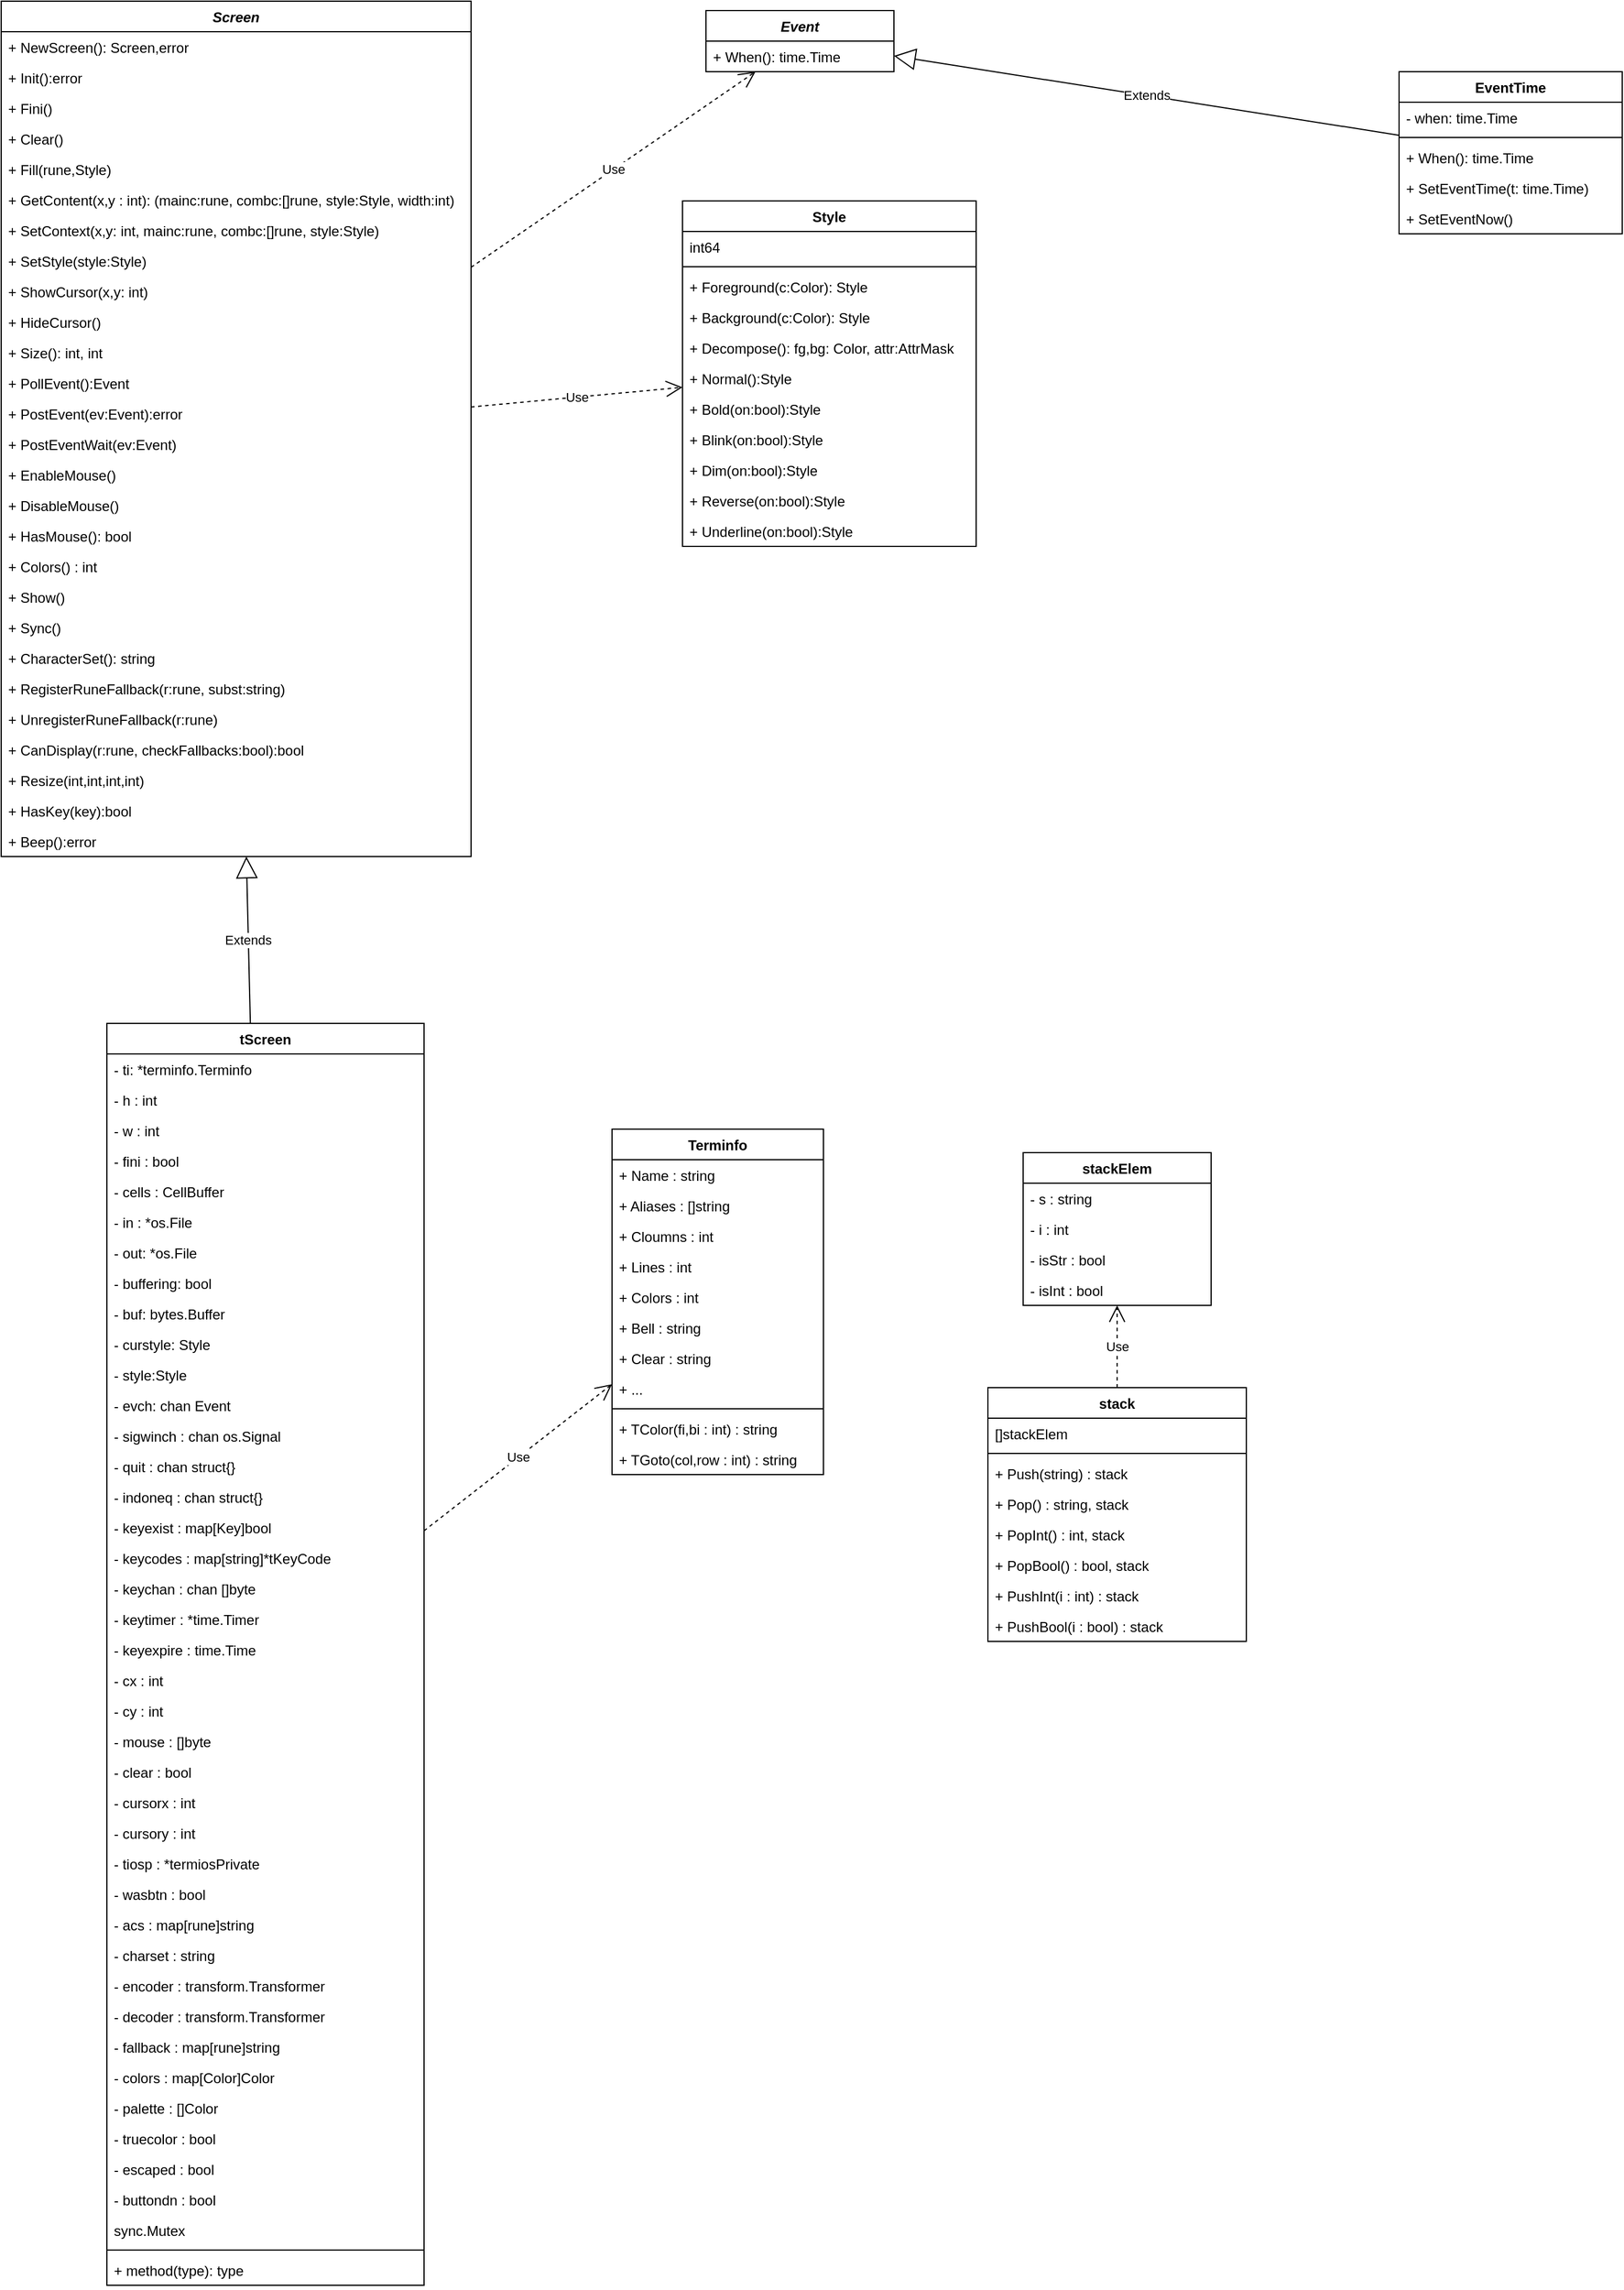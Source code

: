 <mxfile version="12.6.5" type="device"><diagram id="C5RBs43oDa-KdzZeNtuy" name="class"><mxGraphModel dx="522" dy="493" grid="1" gridSize="10" guides="1" tooltips="1" connect="1" arrows="1" fold="1" page="1" pageScale="1" pageWidth="827" pageHeight="1169" math="0" shadow="0"><root><mxCell id="WIyWlLk6GJQsqaUBKTNV-0"/><mxCell id="WIyWlLk6GJQsqaUBKTNV-1" parent="WIyWlLk6GJQsqaUBKTNV-0"/><mxCell id="Vh5zYeEqqJdyDtX7NODj-0" value="Screen" style="swimlane;fontStyle=3;align=center;verticalAlign=top;childLayout=stackLayout;horizontal=1;startSize=26;horizontalStack=0;resizeParent=1;resizeParentMax=0;resizeLast=0;collapsible=1;marginBottom=0;" parent="WIyWlLk6GJQsqaUBKTNV-1" vertex="1"><mxGeometry x="70" y="70" width="400" height="728" as="geometry"/></mxCell><mxCell id="Vh5zYeEqqJdyDtX7NODj-1" value="+ NewScreen(): Screen,error" style="text;strokeColor=none;fillColor=none;align=left;verticalAlign=top;spacingLeft=4;spacingRight=4;overflow=hidden;rotatable=0;points=[[0,0.5],[1,0.5]];portConstraint=eastwest;" parent="Vh5zYeEqqJdyDtX7NODj-0" vertex="1"><mxGeometry y="26" width="400" height="26" as="geometry"/></mxCell><mxCell id="Vh5zYeEqqJdyDtX7NODj-3" value="+ Init():error" style="text;strokeColor=none;fillColor=none;align=left;verticalAlign=top;spacingLeft=4;spacingRight=4;overflow=hidden;rotatable=0;points=[[0,0.5],[1,0.5]];portConstraint=eastwest;" parent="Vh5zYeEqqJdyDtX7NODj-0" vertex="1"><mxGeometry y="52" width="400" height="26" as="geometry"/></mxCell><mxCell id="Vh5zYeEqqJdyDtX7NODj-6" value="+ Fini()" style="text;strokeColor=none;fillColor=none;align=left;verticalAlign=top;spacingLeft=4;spacingRight=4;overflow=hidden;rotatable=0;points=[[0,0.5],[1,0.5]];portConstraint=eastwest;" parent="Vh5zYeEqqJdyDtX7NODj-0" vertex="1"><mxGeometry y="78" width="400" height="26" as="geometry"/></mxCell><mxCell id="Vh5zYeEqqJdyDtX7NODj-7" value="+ Clear()" style="text;strokeColor=none;fillColor=none;align=left;verticalAlign=top;spacingLeft=4;spacingRight=4;overflow=hidden;rotatable=0;points=[[0,0.5],[1,0.5]];portConstraint=eastwest;" parent="Vh5zYeEqqJdyDtX7NODj-0" vertex="1"><mxGeometry y="104" width="400" height="26" as="geometry"/></mxCell><mxCell id="Vh5zYeEqqJdyDtX7NODj-8" value="+ Fill(rune,Style)" style="text;strokeColor=none;fillColor=none;align=left;verticalAlign=top;spacingLeft=4;spacingRight=4;overflow=hidden;rotatable=0;points=[[0,0.5],[1,0.5]];portConstraint=eastwest;" parent="Vh5zYeEqqJdyDtX7NODj-0" vertex="1"><mxGeometry y="130" width="400" height="26" as="geometry"/></mxCell><mxCell id="Vh5zYeEqqJdyDtX7NODj-9" value="+ GetContent(x,y : int): (mainc:rune, combc:[]rune, style:Style, width:int)" style="text;strokeColor=none;fillColor=none;align=left;verticalAlign=top;spacingLeft=4;spacingRight=4;overflow=hidden;rotatable=0;points=[[0,0.5],[1,0.5]];portConstraint=eastwest;" parent="Vh5zYeEqqJdyDtX7NODj-0" vertex="1"><mxGeometry y="156" width="400" height="26" as="geometry"/></mxCell><mxCell id="Vh5zYeEqqJdyDtX7NODj-10" value="+ SetContext(x,y: int, mainc:rune, combc:[]rune, style:Style)" style="text;strokeColor=none;fillColor=none;align=left;verticalAlign=top;spacingLeft=4;spacingRight=4;overflow=hidden;rotatable=0;points=[[0,0.5],[1,0.5]];portConstraint=eastwest;" parent="Vh5zYeEqqJdyDtX7NODj-0" vertex="1"><mxGeometry y="182" width="400" height="26" as="geometry"/></mxCell><mxCell id="Vh5zYeEqqJdyDtX7NODj-19" value="+ SetStyle(style:Style)" style="text;strokeColor=none;fillColor=none;align=left;verticalAlign=top;spacingLeft=4;spacingRight=4;overflow=hidden;rotatable=0;points=[[0,0.5],[1,0.5]];portConstraint=eastwest;" parent="Vh5zYeEqqJdyDtX7NODj-0" vertex="1"><mxGeometry y="208" width="400" height="26" as="geometry"/></mxCell><mxCell id="Vh5zYeEqqJdyDtX7NODj-20" value="+ ShowCursor(x,y: int)" style="text;strokeColor=none;fillColor=none;align=left;verticalAlign=top;spacingLeft=4;spacingRight=4;overflow=hidden;rotatable=0;points=[[0,0.5],[1,0.5]];portConstraint=eastwest;" parent="Vh5zYeEqqJdyDtX7NODj-0" vertex="1"><mxGeometry y="234" width="400" height="26" as="geometry"/></mxCell><mxCell id="Vh5zYeEqqJdyDtX7NODj-21" value="+ HideCursor()" style="text;strokeColor=none;fillColor=none;align=left;verticalAlign=top;spacingLeft=4;spacingRight=4;overflow=hidden;rotatable=0;points=[[0,0.5],[1,0.5]];portConstraint=eastwest;" parent="Vh5zYeEqqJdyDtX7NODj-0" vertex="1"><mxGeometry y="260" width="400" height="26" as="geometry"/></mxCell><mxCell id="Vh5zYeEqqJdyDtX7NODj-22" value="+ Size(): int, int" style="text;strokeColor=none;fillColor=none;align=left;verticalAlign=top;spacingLeft=4;spacingRight=4;overflow=hidden;rotatable=0;points=[[0,0.5],[1,0.5]];portConstraint=eastwest;" parent="Vh5zYeEqqJdyDtX7NODj-0" vertex="1"><mxGeometry y="286" width="400" height="26" as="geometry"/></mxCell><mxCell id="Vh5zYeEqqJdyDtX7NODj-23" value="+ PollEvent():Event" style="text;strokeColor=none;fillColor=none;align=left;verticalAlign=top;spacingLeft=4;spacingRight=4;overflow=hidden;rotatable=0;points=[[0,0.5],[1,0.5]];portConstraint=eastwest;" parent="Vh5zYeEqqJdyDtX7NODj-0" vertex="1"><mxGeometry y="312" width="400" height="26" as="geometry"/></mxCell><mxCell id="Vh5zYeEqqJdyDtX7NODj-24" value="+ PostEvent(ev:Event):error" style="text;strokeColor=none;fillColor=none;align=left;verticalAlign=top;spacingLeft=4;spacingRight=4;overflow=hidden;rotatable=0;points=[[0,0.5],[1,0.5]];portConstraint=eastwest;" parent="Vh5zYeEqqJdyDtX7NODj-0" vertex="1"><mxGeometry y="338" width="400" height="26" as="geometry"/></mxCell><mxCell id="Vh5zYeEqqJdyDtX7NODj-25" value="+ PostEventWait(ev:Event)" style="text;strokeColor=none;fillColor=none;align=left;verticalAlign=top;spacingLeft=4;spacingRight=4;overflow=hidden;rotatable=0;points=[[0,0.5],[1,0.5]];portConstraint=eastwest;" parent="Vh5zYeEqqJdyDtX7NODj-0" vertex="1"><mxGeometry y="364" width="400" height="26" as="geometry"/></mxCell><mxCell id="Vh5zYeEqqJdyDtX7NODj-26" value="+ EnableMouse()" style="text;strokeColor=none;fillColor=none;align=left;verticalAlign=top;spacingLeft=4;spacingRight=4;overflow=hidden;rotatable=0;points=[[0,0.5],[1,0.5]];portConstraint=eastwest;" parent="Vh5zYeEqqJdyDtX7NODj-0" vertex="1"><mxGeometry y="390" width="400" height="26" as="geometry"/></mxCell><mxCell id="Vh5zYeEqqJdyDtX7NODj-27" value="+ DisableMouse()" style="text;strokeColor=none;fillColor=none;align=left;verticalAlign=top;spacingLeft=4;spacingRight=4;overflow=hidden;rotatable=0;points=[[0,0.5],[1,0.5]];portConstraint=eastwest;" parent="Vh5zYeEqqJdyDtX7NODj-0" vertex="1"><mxGeometry y="416" width="400" height="26" as="geometry"/></mxCell><mxCell id="Vh5zYeEqqJdyDtX7NODj-28" value="+ HasMouse(): bool" style="text;strokeColor=none;fillColor=none;align=left;verticalAlign=top;spacingLeft=4;spacingRight=4;overflow=hidden;rotatable=0;points=[[0,0.5],[1,0.5]];portConstraint=eastwest;" parent="Vh5zYeEqqJdyDtX7NODj-0" vertex="1"><mxGeometry y="442" width="400" height="26" as="geometry"/></mxCell><mxCell id="Vh5zYeEqqJdyDtX7NODj-29" value="+ Colors() : int" style="text;strokeColor=none;fillColor=none;align=left;verticalAlign=top;spacingLeft=4;spacingRight=4;overflow=hidden;rotatable=0;points=[[0,0.5],[1,0.5]];portConstraint=eastwest;" parent="Vh5zYeEqqJdyDtX7NODj-0" vertex="1"><mxGeometry y="468" width="400" height="26" as="geometry"/></mxCell><mxCell id="Vh5zYeEqqJdyDtX7NODj-30" value="+ Show()" style="text;strokeColor=none;fillColor=none;align=left;verticalAlign=top;spacingLeft=4;spacingRight=4;overflow=hidden;rotatable=0;points=[[0,0.5],[1,0.5]];portConstraint=eastwest;" parent="Vh5zYeEqqJdyDtX7NODj-0" vertex="1"><mxGeometry y="494" width="400" height="26" as="geometry"/></mxCell><mxCell id="Vh5zYeEqqJdyDtX7NODj-31" value="+ Sync()" style="text;strokeColor=none;fillColor=none;align=left;verticalAlign=top;spacingLeft=4;spacingRight=4;overflow=hidden;rotatable=0;points=[[0,0.5],[1,0.5]];portConstraint=eastwest;" parent="Vh5zYeEqqJdyDtX7NODj-0" vertex="1"><mxGeometry y="520" width="400" height="26" as="geometry"/></mxCell><mxCell id="Vh5zYeEqqJdyDtX7NODj-32" value="+ CharacterSet(): string" style="text;strokeColor=none;fillColor=none;align=left;verticalAlign=top;spacingLeft=4;spacingRight=4;overflow=hidden;rotatable=0;points=[[0,0.5],[1,0.5]];portConstraint=eastwest;" parent="Vh5zYeEqqJdyDtX7NODj-0" vertex="1"><mxGeometry y="546" width="400" height="26" as="geometry"/></mxCell><mxCell id="Vh5zYeEqqJdyDtX7NODj-33" value="+ RegisterRuneFallback(r:rune, subst:string)" style="text;strokeColor=none;fillColor=none;align=left;verticalAlign=top;spacingLeft=4;spacingRight=4;overflow=hidden;rotatable=0;points=[[0,0.5],[1,0.5]];portConstraint=eastwest;" parent="Vh5zYeEqqJdyDtX7NODj-0" vertex="1"><mxGeometry y="572" width="400" height="26" as="geometry"/></mxCell><mxCell id="Vh5zYeEqqJdyDtX7NODj-34" value="+ UnregisterRuneFallback(r:rune)" style="text;strokeColor=none;fillColor=none;align=left;verticalAlign=top;spacingLeft=4;spacingRight=4;overflow=hidden;rotatable=0;points=[[0,0.5],[1,0.5]];portConstraint=eastwest;" parent="Vh5zYeEqqJdyDtX7NODj-0" vertex="1"><mxGeometry y="598" width="400" height="26" as="geometry"/></mxCell><mxCell id="Vh5zYeEqqJdyDtX7NODj-35" value="+ CanDisplay(r:rune, checkFallbacks:bool):bool" style="text;strokeColor=none;fillColor=none;align=left;verticalAlign=top;spacingLeft=4;spacingRight=4;overflow=hidden;rotatable=0;points=[[0,0.5],[1,0.5]];portConstraint=eastwest;" parent="Vh5zYeEqqJdyDtX7NODj-0" vertex="1"><mxGeometry y="624" width="400" height="26" as="geometry"/></mxCell><mxCell id="Vh5zYeEqqJdyDtX7NODj-36" value="+ Resize(int,int,int,int)" style="text;strokeColor=none;fillColor=none;align=left;verticalAlign=top;spacingLeft=4;spacingRight=4;overflow=hidden;rotatable=0;points=[[0,0.5],[1,0.5]];portConstraint=eastwest;" parent="Vh5zYeEqqJdyDtX7NODj-0" vertex="1"><mxGeometry y="650" width="400" height="26" as="geometry"/></mxCell><mxCell id="Vh5zYeEqqJdyDtX7NODj-37" value="+ HasKey(key):bool" style="text;strokeColor=none;fillColor=none;align=left;verticalAlign=top;spacingLeft=4;spacingRight=4;overflow=hidden;rotatable=0;points=[[0,0.5],[1,0.5]];portConstraint=eastwest;" parent="Vh5zYeEqqJdyDtX7NODj-0" vertex="1"><mxGeometry y="676" width="400" height="26" as="geometry"/></mxCell><mxCell id="Vh5zYeEqqJdyDtX7NODj-38" value="+ Beep():error" style="text;strokeColor=none;fillColor=none;align=left;verticalAlign=top;spacingLeft=4;spacingRight=4;overflow=hidden;rotatable=0;points=[[0,0.5],[1,0.5]];portConstraint=eastwest;" parent="Vh5zYeEqqJdyDtX7NODj-0" vertex="1"><mxGeometry y="702" width="400" height="26" as="geometry"/></mxCell><mxCell id="Vh5zYeEqqJdyDtX7NODj-39" value="Style" style="swimlane;fontStyle=1;align=center;verticalAlign=top;childLayout=stackLayout;horizontal=1;startSize=26;horizontalStack=0;resizeParent=1;resizeParentMax=0;resizeLast=0;collapsible=1;marginBottom=0;" parent="WIyWlLk6GJQsqaUBKTNV-1" vertex="1"><mxGeometry x="650" y="240" width="250" height="294" as="geometry"/></mxCell><mxCell id="Vh5zYeEqqJdyDtX7NODj-40" value="int64" style="text;strokeColor=none;fillColor=none;align=left;verticalAlign=top;spacingLeft=4;spacingRight=4;overflow=hidden;rotatable=0;points=[[0,0.5],[1,0.5]];portConstraint=eastwest;" parent="Vh5zYeEqqJdyDtX7NODj-39" vertex="1"><mxGeometry y="26" width="250" height="26" as="geometry"/></mxCell><mxCell id="Vh5zYeEqqJdyDtX7NODj-41" value="" style="line;strokeWidth=1;fillColor=none;align=left;verticalAlign=middle;spacingTop=-1;spacingLeft=3;spacingRight=3;rotatable=0;labelPosition=right;points=[];portConstraint=eastwest;" parent="Vh5zYeEqqJdyDtX7NODj-39" vertex="1"><mxGeometry y="52" width="250" height="8" as="geometry"/></mxCell><mxCell id="Vh5zYeEqqJdyDtX7NODj-42" value="+ Foreground(c:Color): Style" style="text;strokeColor=none;fillColor=none;align=left;verticalAlign=top;spacingLeft=4;spacingRight=4;overflow=hidden;rotatable=0;points=[[0,0.5],[1,0.5]];portConstraint=eastwest;" parent="Vh5zYeEqqJdyDtX7NODj-39" vertex="1"><mxGeometry y="60" width="250" height="26" as="geometry"/></mxCell><mxCell id="Vh5zYeEqqJdyDtX7NODj-43" value="+ Background(c:Color): Style" style="text;strokeColor=none;fillColor=none;align=left;verticalAlign=top;spacingLeft=4;spacingRight=4;overflow=hidden;rotatable=0;points=[[0,0.5],[1,0.5]];portConstraint=eastwest;" parent="Vh5zYeEqqJdyDtX7NODj-39" vertex="1"><mxGeometry y="86" width="250" height="26" as="geometry"/></mxCell><mxCell id="Vh5zYeEqqJdyDtX7NODj-44" value="+ Decompose(): fg,bg: Color, attr:AttrMask" style="text;strokeColor=none;fillColor=none;align=left;verticalAlign=top;spacingLeft=4;spacingRight=4;overflow=hidden;rotatable=0;points=[[0,0.5],[1,0.5]];portConstraint=eastwest;" parent="Vh5zYeEqqJdyDtX7NODj-39" vertex="1"><mxGeometry y="112" width="250" height="26" as="geometry"/></mxCell><mxCell id="Vh5zYeEqqJdyDtX7NODj-45" value="+ Normal():Style" style="text;strokeColor=none;fillColor=none;align=left;verticalAlign=top;spacingLeft=4;spacingRight=4;overflow=hidden;rotatable=0;points=[[0,0.5],[1,0.5]];portConstraint=eastwest;" parent="Vh5zYeEqqJdyDtX7NODj-39" vertex="1"><mxGeometry y="138" width="250" height="26" as="geometry"/></mxCell><mxCell id="Vh5zYeEqqJdyDtX7NODj-46" value="+ Bold(on:bool):Style" style="text;strokeColor=none;fillColor=none;align=left;verticalAlign=top;spacingLeft=4;spacingRight=4;overflow=hidden;rotatable=0;points=[[0,0.5],[1,0.5]];portConstraint=eastwest;" parent="Vh5zYeEqqJdyDtX7NODj-39" vertex="1"><mxGeometry y="164" width="250" height="26" as="geometry"/></mxCell><mxCell id="Vh5zYeEqqJdyDtX7NODj-47" value="+ Blink(on:bool):Style" style="text;strokeColor=none;fillColor=none;align=left;verticalAlign=top;spacingLeft=4;spacingRight=4;overflow=hidden;rotatable=0;points=[[0,0.5],[1,0.5]];portConstraint=eastwest;" parent="Vh5zYeEqqJdyDtX7NODj-39" vertex="1"><mxGeometry y="190" width="250" height="26" as="geometry"/></mxCell><mxCell id="Vh5zYeEqqJdyDtX7NODj-48" value="+ Dim(on:bool):Style" style="text;strokeColor=none;fillColor=none;align=left;verticalAlign=top;spacingLeft=4;spacingRight=4;overflow=hidden;rotatable=0;points=[[0,0.5],[1,0.5]];portConstraint=eastwest;" parent="Vh5zYeEqqJdyDtX7NODj-39" vertex="1"><mxGeometry y="216" width="250" height="26" as="geometry"/></mxCell><mxCell id="Vh5zYeEqqJdyDtX7NODj-49" value="+ Reverse(on:bool):Style" style="text;strokeColor=none;fillColor=none;align=left;verticalAlign=top;spacingLeft=4;spacingRight=4;overflow=hidden;rotatable=0;points=[[0,0.5],[1,0.5]];portConstraint=eastwest;" parent="Vh5zYeEqqJdyDtX7NODj-39" vertex="1"><mxGeometry y="242" width="250" height="26" as="geometry"/></mxCell><mxCell id="Vh5zYeEqqJdyDtX7NODj-50" value="+ Underline(on:bool):Style" style="text;strokeColor=none;fillColor=none;align=left;verticalAlign=top;spacingLeft=4;spacingRight=4;overflow=hidden;rotatable=0;points=[[0,0.5],[1,0.5]];portConstraint=eastwest;" parent="Vh5zYeEqqJdyDtX7NODj-39" vertex="1"><mxGeometry y="268" width="250" height="26" as="geometry"/></mxCell><mxCell id="Vh5zYeEqqJdyDtX7NODj-51" value="Use" style="endArrow=open;endSize=12;dashed=1;html=1;" parent="WIyWlLk6GJQsqaUBKTNV-1" source="Vh5zYeEqqJdyDtX7NODj-0" target="Vh5zYeEqqJdyDtX7NODj-39" edge="1"><mxGeometry width="160" relative="1" as="geometry"><mxPoint x="510" y="260" as="sourcePoint"/><mxPoint x="670" y="260" as="targetPoint"/></mxGeometry></mxCell><mxCell id="Vh5zYeEqqJdyDtX7NODj-52" value="Event" style="swimlane;fontStyle=3;align=center;verticalAlign=top;childLayout=stackLayout;horizontal=1;startSize=26;horizontalStack=0;resizeParent=1;resizeParentMax=0;resizeLast=0;collapsible=1;marginBottom=0;" parent="WIyWlLk6GJQsqaUBKTNV-1" vertex="1"><mxGeometry x="670" y="78" width="160" height="52" as="geometry"/></mxCell><mxCell id="Vh5zYeEqqJdyDtX7NODj-55" value="+ When(): time.Time" style="text;strokeColor=none;fillColor=none;align=left;verticalAlign=top;spacingLeft=4;spacingRight=4;overflow=hidden;rotatable=0;points=[[0,0.5],[1,0.5]];portConstraint=eastwest;" parent="Vh5zYeEqqJdyDtX7NODj-52" vertex="1"><mxGeometry y="26" width="160" height="26" as="geometry"/></mxCell><mxCell id="Vh5zYeEqqJdyDtX7NODj-56" value="EventTime" style="swimlane;fontStyle=1;align=center;verticalAlign=top;childLayout=stackLayout;horizontal=1;startSize=26;horizontalStack=0;resizeParent=1;resizeParentMax=0;resizeLast=0;collapsible=1;marginBottom=0;" parent="WIyWlLk6GJQsqaUBKTNV-1" vertex="1"><mxGeometry x="1260" y="130" width="190" height="138" as="geometry"/></mxCell><mxCell id="Vh5zYeEqqJdyDtX7NODj-57" value="- when: time.Time" style="text;strokeColor=none;fillColor=none;align=left;verticalAlign=top;spacingLeft=4;spacingRight=4;overflow=hidden;rotatable=0;points=[[0,0.5],[1,0.5]];portConstraint=eastwest;" parent="Vh5zYeEqqJdyDtX7NODj-56" vertex="1"><mxGeometry y="26" width="190" height="26" as="geometry"/></mxCell><mxCell id="Vh5zYeEqqJdyDtX7NODj-58" value="" style="line;strokeWidth=1;fillColor=none;align=left;verticalAlign=middle;spacingTop=-1;spacingLeft=3;spacingRight=3;rotatable=0;labelPosition=right;points=[];portConstraint=eastwest;" parent="Vh5zYeEqqJdyDtX7NODj-56" vertex="1"><mxGeometry y="52" width="190" height="8" as="geometry"/></mxCell><mxCell id="Vh5zYeEqqJdyDtX7NODj-59" value="+ When(): time.Time" style="text;strokeColor=none;fillColor=none;align=left;verticalAlign=top;spacingLeft=4;spacingRight=4;overflow=hidden;rotatable=0;points=[[0,0.5],[1,0.5]];portConstraint=eastwest;" parent="Vh5zYeEqqJdyDtX7NODj-56" vertex="1"><mxGeometry y="60" width="190" height="26" as="geometry"/></mxCell><mxCell id="Vh5zYeEqqJdyDtX7NODj-60" value="+ SetEventTime(t: time.Time)" style="text;strokeColor=none;fillColor=none;align=left;verticalAlign=top;spacingLeft=4;spacingRight=4;overflow=hidden;rotatable=0;points=[[0,0.5],[1,0.5]];portConstraint=eastwest;" parent="Vh5zYeEqqJdyDtX7NODj-56" vertex="1"><mxGeometry y="86" width="190" height="26" as="geometry"/></mxCell><mxCell id="Vh5zYeEqqJdyDtX7NODj-61" value="+ SetEventNow()" style="text;strokeColor=none;fillColor=none;align=left;verticalAlign=top;spacingLeft=4;spacingRight=4;overflow=hidden;rotatable=0;points=[[0,0.5],[1,0.5]];portConstraint=eastwest;" parent="Vh5zYeEqqJdyDtX7NODj-56" vertex="1"><mxGeometry y="112" width="190" height="26" as="geometry"/></mxCell><mxCell id="Vh5zYeEqqJdyDtX7NODj-62" value="Extends" style="endArrow=block;endSize=16;endFill=0;html=1;" parent="WIyWlLk6GJQsqaUBKTNV-1" source="Vh5zYeEqqJdyDtX7NODj-56" target="Vh5zYeEqqJdyDtX7NODj-52" edge="1"><mxGeometry width="160" relative="1" as="geometry"><mxPoint x="980" y="310" as="sourcePoint"/><mxPoint x="1160" y="260" as="targetPoint"/></mxGeometry></mxCell><mxCell id="Vh5zYeEqqJdyDtX7NODj-63" value="Use" style="endArrow=open;endSize=12;dashed=1;html=1;" parent="WIyWlLk6GJQsqaUBKTNV-1" source="Vh5zYeEqqJdyDtX7NODj-0" target="Vh5zYeEqqJdyDtX7NODj-52" edge="1"><mxGeometry width="160" relative="1" as="geometry"><mxPoint x="500" y="180" as="sourcePoint"/><mxPoint x="660" y="180" as="targetPoint"/></mxGeometry></mxCell><mxCell id="Vh5zYeEqqJdyDtX7NODj-64" value="tScreen" style="swimlane;fontStyle=1;align=center;verticalAlign=top;childLayout=stackLayout;horizontal=1;startSize=26;horizontalStack=0;resizeParent=1;resizeParentMax=0;resizeLast=0;collapsible=1;marginBottom=0;" parent="WIyWlLk6GJQsqaUBKTNV-1" vertex="1"><mxGeometry x="160" y="940" width="270" height="1074" as="geometry"/></mxCell><mxCell id="Vh5zYeEqqJdyDtX7NODj-65" value="- ti: *terminfo.Terminfo" style="text;strokeColor=none;fillColor=none;align=left;verticalAlign=top;spacingLeft=4;spacingRight=4;overflow=hidden;rotatable=0;points=[[0,0.5],[1,0.5]];portConstraint=eastwest;" parent="Vh5zYeEqqJdyDtX7NODj-64" vertex="1"><mxGeometry y="26" width="270" height="26" as="geometry"/></mxCell><mxCell id="Vh5zYeEqqJdyDtX7NODj-69" value="- h : int" style="text;strokeColor=none;fillColor=none;align=left;verticalAlign=top;spacingLeft=4;spacingRight=4;overflow=hidden;rotatable=0;points=[[0,0.5],[1,0.5]];portConstraint=eastwest;" parent="Vh5zYeEqqJdyDtX7NODj-64" vertex="1"><mxGeometry y="52" width="270" height="26" as="geometry"/></mxCell><mxCell id="Vh5zYeEqqJdyDtX7NODj-70" value="- w : int" style="text;strokeColor=none;fillColor=none;align=left;verticalAlign=top;spacingLeft=4;spacingRight=4;overflow=hidden;rotatable=0;points=[[0,0.5],[1,0.5]];portConstraint=eastwest;" parent="Vh5zYeEqqJdyDtX7NODj-64" vertex="1"><mxGeometry y="78" width="270" height="26" as="geometry"/></mxCell><mxCell id="Vh5zYeEqqJdyDtX7NODj-71" value="- fini : bool" style="text;strokeColor=none;fillColor=none;align=left;verticalAlign=top;spacingLeft=4;spacingRight=4;overflow=hidden;rotatable=0;points=[[0,0.5],[1,0.5]];portConstraint=eastwest;" parent="Vh5zYeEqqJdyDtX7NODj-64" vertex="1"><mxGeometry y="104" width="270" height="26" as="geometry"/></mxCell><mxCell id="Vh5zYeEqqJdyDtX7NODj-72" value="- cells : CellBuffer" style="text;strokeColor=none;fillColor=none;align=left;verticalAlign=top;spacingLeft=4;spacingRight=4;overflow=hidden;rotatable=0;points=[[0,0.5],[1,0.5]];portConstraint=eastwest;" parent="Vh5zYeEqqJdyDtX7NODj-64" vertex="1"><mxGeometry y="130" width="270" height="26" as="geometry"/></mxCell><mxCell id="Vh5zYeEqqJdyDtX7NODj-73" value="- in : *os.File" style="text;strokeColor=none;fillColor=none;align=left;verticalAlign=top;spacingLeft=4;spacingRight=4;overflow=hidden;rotatable=0;points=[[0,0.5],[1,0.5]];portConstraint=eastwest;" parent="Vh5zYeEqqJdyDtX7NODj-64" vertex="1"><mxGeometry y="156" width="270" height="26" as="geometry"/></mxCell><mxCell id="Vh5zYeEqqJdyDtX7NODj-74" value="- out: *os.File" style="text;strokeColor=none;fillColor=none;align=left;verticalAlign=top;spacingLeft=4;spacingRight=4;overflow=hidden;rotatable=0;points=[[0,0.5],[1,0.5]];portConstraint=eastwest;" parent="Vh5zYeEqqJdyDtX7NODj-64" vertex="1"><mxGeometry y="182" width="270" height="26" as="geometry"/></mxCell><mxCell id="Vh5zYeEqqJdyDtX7NODj-75" value="- buffering: bool" style="text;strokeColor=none;fillColor=none;align=left;verticalAlign=top;spacingLeft=4;spacingRight=4;overflow=hidden;rotatable=0;points=[[0,0.5],[1,0.5]];portConstraint=eastwest;" parent="Vh5zYeEqqJdyDtX7NODj-64" vertex="1"><mxGeometry y="208" width="270" height="26" as="geometry"/></mxCell><mxCell id="Vh5zYeEqqJdyDtX7NODj-76" value="- buf: bytes.Buffer" style="text;strokeColor=none;fillColor=none;align=left;verticalAlign=top;spacingLeft=4;spacingRight=4;overflow=hidden;rotatable=0;points=[[0,0.5],[1,0.5]];portConstraint=eastwest;" parent="Vh5zYeEqqJdyDtX7NODj-64" vertex="1"><mxGeometry y="234" width="270" height="26" as="geometry"/></mxCell><mxCell id="Vh5zYeEqqJdyDtX7NODj-77" value="- curstyle: Style" style="text;strokeColor=none;fillColor=none;align=left;verticalAlign=top;spacingLeft=4;spacingRight=4;overflow=hidden;rotatable=0;points=[[0,0.5],[1,0.5]];portConstraint=eastwest;" parent="Vh5zYeEqqJdyDtX7NODj-64" vertex="1"><mxGeometry y="260" width="270" height="26" as="geometry"/></mxCell><mxCell id="Vh5zYeEqqJdyDtX7NODj-78" value="- style:Style" style="text;strokeColor=none;fillColor=none;align=left;verticalAlign=top;spacingLeft=4;spacingRight=4;overflow=hidden;rotatable=0;points=[[0,0.5],[1,0.5]];portConstraint=eastwest;" parent="Vh5zYeEqqJdyDtX7NODj-64" vertex="1"><mxGeometry y="286" width="270" height="26" as="geometry"/></mxCell><mxCell id="Vh5zYeEqqJdyDtX7NODj-79" value="- evch: chan Event" style="text;strokeColor=none;fillColor=none;align=left;verticalAlign=top;spacingLeft=4;spacingRight=4;overflow=hidden;rotatable=0;points=[[0,0.5],[1,0.5]];portConstraint=eastwest;" parent="Vh5zYeEqqJdyDtX7NODj-64" vertex="1"><mxGeometry y="312" width="270" height="26" as="geometry"/></mxCell><mxCell id="Vh5zYeEqqJdyDtX7NODj-80" value="- sigwinch : chan os.Signal" style="text;strokeColor=none;fillColor=none;align=left;verticalAlign=top;spacingLeft=4;spacingRight=4;overflow=hidden;rotatable=0;points=[[0,0.5],[1,0.5]];portConstraint=eastwest;" parent="Vh5zYeEqqJdyDtX7NODj-64" vertex="1"><mxGeometry y="338" width="270" height="26" as="geometry"/></mxCell><mxCell id="Vh5zYeEqqJdyDtX7NODj-81" value="- quit : chan struct{}" style="text;strokeColor=none;fillColor=none;align=left;verticalAlign=top;spacingLeft=4;spacingRight=4;overflow=hidden;rotatable=0;points=[[0,0.5],[1,0.5]];portConstraint=eastwest;" parent="Vh5zYeEqqJdyDtX7NODj-64" vertex="1"><mxGeometry y="364" width="270" height="26" as="geometry"/></mxCell><mxCell id="Vh5zYeEqqJdyDtX7NODj-82" value="- indoneq : chan struct{}" style="text;strokeColor=none;fillColor=none;align=left;verticalAlign=top;spacingLeft=4;spacingRight=4;overflow=hidden;rotatable=0;points=[[0,0.5],[1,0.5]];portConstraint=eastwest;" parent="Vh5zYeEqqJdyDtX7NODj-64" vertex="1"><mxGeometry y="390" width="270" height="26" as="geometry"/></mxCell><mxCell id="Vh5zYeEqqJdyDtX7NODj-83" value="- keyexist : map[Key]bool" style="text;strokeColor=none;fillColor=none;align=left;verticalAlign=top;spacingLeft=4;spacingRight=4;overflow=hidden;rotatable=0;points=[[0,0.5],[1,0.5]];portConstraint=eastwest;" parent="Vh5zYeEqqJdyDtX7NODj-64" vertex="1"><mxGeometry y="416" width="270" height="26" as="geometry"/></mxCell><mxCell id="Vh5zYeEqqJdyDtX7NODj-84" value="- keycodes : map[string]*tKeyCode" style="text;strokeColor=none;fillColor=none;align=left;verticalAlign=top;spacingLeft=4;spacingRight=4;overflow=hidden;rotatable=0;points=[[0,0.5],[1,0.5]];portConstraint=eastwest;" parent="Vh5zYeEqqJdyDtX7NODj-64" vertex="1"><mxGeometry y="442" width="270" height="26" as="geometry"/></mxCell><mxCell id="Vh5zYeEqqJdyDtX7NODj-85" value="- keychan : chan []byte" style="text;strokeColor=none;fillColor=none;align=left;verticalAlign=top;spacingLeft=4;spacingRight=4;overflow=hidden;rotatable=0;points=[[0,0.5],[1,0.5]];portConstraint=eastwest;" parent="Vh5zYeEqqJdyDtX7NODj-64" vertex="1"><mxGeometry y="468" width="270" height="26" as="geometry"/></mxCell><mxCell id="Vh5zYeEqqJdyDtX7NODj-86" value="- keytimer : *time.Timer" style="text;strokeColor=none;fillColor=none;align=left;verticalAlign=top;spacingLeft=4;spacingRight=4;overflow=hidden;rotatable=0;points=[[0,0.5],[1,0.5]];portConstraint=eastwest;" parent="Vh5zYeEqqJdyDtX7NODj-64" vertex="1"><mxGeometry y="494" width="270" height="26" as="geometry"/></mxCell><mxCell id="Vh5zYeEqqJdyDtX7NODj-87" value="- keyexpire : time.Time" style="text;strokeColor=none;fillColor=none;align=left;verticalAlign=top;spacingLeft=4;spacingRight=4;overflow=hidden;rotatable=0;points=[[0,0.5],[1,0.5]];portConstraint=eastwest;" parent="Vh5zYeEqqJdyDtX7NODj-64" vertex="1"><mxGeometry y="520" width="270" height="26" as="geometry"/></mxCell><mxCell id="Vh5zYeEqqJdyDtX7NODj-88" value="- cx : int" style="text;strokeColor=none;fillColor=none;align=left;verticalAlign=top;spacingLeft=4;spacingRight=4;overflow=hidden;rotatable=0;points=[[0,0.5],[1,0.5]];portConstraint=eastwest;" parent="Vh5zYeEqqJdyDtX7NODj-64" vertex="1"><mxGeometry y="546" width="270" height="26" as="geometry"/></mxCell><mxCell id="Vh5zYeEqqJdyDtX7NODj-89" value="- cy : int" style="text;strokeColor=none;fillColor=none;align=left;verticalAlign=top;spacingLeft=4;spacingRight=4;overflow=hidden;rotatable=0;points=[[0,0.5],[1,0.5]];portConstraint=eastwest;" parent="Vh5zYeEqqJdyDtX7NODj-64" vertex="1"><mxGeometry y="572" width="270" height="26" as="geometry"/></mxCell><mxCell id="Vh5zYeEqqJdyDtX7NODj-90" value="- mouse : []byte" style="text;strokeColor=none;fillColor=none;align=left;verticalAlign=top;spacingLeft=4;spacingRight=4;overflow=hidden;rotatable=0;points=[[0,0.5],[1,0.5]];portConstraint=eastwest;" parent="Vh5zYeEqqJdyDtX7NODj-64" vertex="1"><mxGeometry y="598" width="270" height="26" as="geometry"/></mxCell><mxCell id="Vh5zYeEqqJdyDtX7NODj-92" value="- clear : bool" style="text;strokeColor=none;fillColor=none;align=left;verticalAlign=top;spacingLeft=4;spacingRight=4;overflow=hidden;rotatable=0;points=[[0,0.5],[1,0.5]];portConstraint=eastwest;" parent="Vh5zYeEqqJdyDtX7NODj-64" vertex="1"><mxGeometry y="624" width="270" height="26" as="geometry"/></mxCell><mxCell id="Vh5zYeEqqJdyDtX7NODj-93" value="- cursorx : int" style="text;strokeColor=none;fillColor=none;align=left;verticalAlign=top;spacingLeft=4;spacingRight=4;overflow=hidden;rotatable=0;points=[[0,0.5],[1,0.5]];portConstraint=eastwest;" parent="Vh5zYeEqqJdyDtX7NODj-64" vertex="1"><mxGeometry y="650" width="270" height="26" as="geometry"/></mxCell><mxCell id="Vh5zYeEqqJdyDtX7NODj-94" value="- cursory : int" style="text;strokeColor=none;fillColor=none;align=left;verticalAlign=top;spacingLeft=4;spacingRight=4;overflow=hidden;rotatable=0;points=[[0,0.5],[1,0.5]];portConstraint=eastwest;" parent="Vh5zYeEqqJdyDtX7NODj-64" vertex="1"><mxGeometry y="676" width="270" height="26" as="geometry"/></mxCell><mxCell id="Vh5zYeEqqJdyDtX7NODj-95" value="- tiosp : *termiosPrivate" style="text;strokeColor=none;fillColor=none;align=left;verticalAlign=top;spacingLeft=4;spacingRight=4;overflow=hidden;rotatable=0;points=[[0,0.5],[1,0.5]];portConstraint=eastwest;" parent="Vh5zYeEqqJdyDtX7NODj-64" vertex="1"><mxGeometry y="702" width="270" height="26" as="geometry"/></mxCell><mxCell id="Vh5zYeEqqJdyDtX7NODj-96" value="- wasbtn : bool" style="text;strokeColor=none;fillColor=none;align=left;verticalAlign=top;spacingLeft=4;spacingRight=4;overflow=hidden;rotatable=0;points=[[0,0.5],[1,0.5]];portConstraint=eastwest;" parent="Vh5zYeEqqJdyDtX7NODj-64" vertex="1"><mxGeometry y="728" width="270" height="26" as="geometry"/></mxCell><mxCell id="Vh5zYeEqqJdyDtX7NODj-97" value="- acs : map[rune]string" style="text;strokeColor=none;fillColor=none;align=left;verticalAlign=top;spacingLeft=4;spacingRight=4;overflow=hidden;rotatable=0;points=[[0,0.5],[1,0.5]];portConstraint=eastwest;" parent="Vh5zYeEqqJdyDtX7NODj-64" vertex="1"><mxGeometry y="754" width="270" height="26" as="geometry"/></mxCell><mxCell id="Vh5zYeEqqJdyDtX7NODj-98" value="- charset : string" style="text;strokeColor=none;fillColor=none;align=left;verticalAlign=top;spacingLeft=4;spacingRight=4;overflow=hidden;rotatable=0;points=[[0,0.5],[1,0.5]];portConstraint=eastwest;" parent="Vh5zYeEqqJdyDtX7NODj-64" vertex="1"><mxGeometry y="780" width="270" height="26" as="geometry"/></mxCell><mxCell id="Vh5zYeEqqJdyDtX7NODj-99" value="- encoder : transform.Transformer" style="text;strokeColor=none;fillColor=none;align=left;verticalAlign=top;spacingLeft=4;spacingRight=4;overflow=hidden;rotatable=0;points=[[0,0.5],[1,0.5]];portConstraint=eastwest;" parent="Vh5zYeEqqJdyDtX7NODj-64" vertex="1"><mxGeometry y="806" width="270" height="26" as="geometry"/></mxCell><mxCell id="Vh5zYeEqqJdyDtX7NODj-100" value="- decoder : transform.Transformer" style="text;strokeColor=none;fillColor=none;align=left;verticalAlign=top;spacingLeft=4;spacingRight=4;overflow=hidden;rotatable=0;points=[[0,0.5],[1,0.5]];portConstraint=eastwest;" parent="Vh5zYeEqqJdyDtX7NODj-64" vertex="1"><mxGeometry y="832" width="270" height="26" as="geometry"/></mxCell><mxCell id="Vh5zYeEqqJdyDtX7NODj-101" value="- fallback : map[rune]string" style="text;strokeColor=none;fillColor=none;align=left;verticalAlign=top;spacingLeft=4;spacingRight=4;overflow=hidden;rotatable=0;points=[[0,0.5],[1,0.5]];portConstraint=eastwest;" parent="Vh5zYeEqqJdyDtX7NODj-64" vertex="1"><mxGeometry y="858" width="270" height="26" as="geometry"/></mxCell><mxCell id="Vh5zYeEqqJdyDtX7NODj-102" value="- colors : map[Color]Color" style="text;strokeColor=none;fillColor=none;align=left;verticalAlign=top;spacingLeft=4;spacingRight=4;overflow=hidden;rotatable=0;points=[[0,0.5],[1,0.5]];portConstraint=eastwest;" parent="Vh5zYeEqqJdyDtX7NODj-64" vertex="1"><mxGeometry y="884" width="270" height="26" as="geometry"/></mxCell><mxCell id="Vh5zYeEqqJdyDtX7NODj-103" value="- palette : []Color" style="text;strokeColor=none;fillColor=none;align=left;verticalAlign=top;spacingLeft=4;spacingRight=4;overflow=hidden;rotatable=0;points=[[0,0.5],[1,0.5]];portConstraint=eastwest;" parent="Vh5zYeEqqJdyDtX7NODj-64" vertex="1"><mxGeometry y="910" width="270" height="26" as="geometry"/></mxCell><mxCell id="Vh5zYeEqqJdyDtX7NODj-104" value="- truecolor : bool" style="text;strokeColor=none;fillColor=none;align=left;verticalAlign=top;spacingLeft=4;spacingRight=4;overflow=hidden;rotatable=0;points=[[0,0.5],[1,0.5]];portConstraint=eastwest;" parent="Vh5zYeEqqJdyDtX7NODj-64" vertex="1"><mxGeometry y="936" width="270" height="26" as="geometry"/></mxCell><mxCell id="Vh5zYeEqqJdyDtX7NODj-105" value="- escaped : bool" style="text;strokeColor=none;fillColor=none;align=left;verticalAlign=top;spacingLeft=4;spacingRight=4;overflow=hidden;rotatable=0;points=[[0,0.5],[1,0.5]];portConstraint=eastwest;" parent="Vh5zYeEqqJdyDtX7NODj-64" vertex="1"><mxGeometry y="962" width="270" height="26" as="geometry"/></mxCell><mxCell id="Vh5zYeEqqJdyDtX7NODj-106" value="- buttondn : bool" style="text;strokeColor=none;fillColor=none;align=left;verticalAlign=top;spacingLeft=4;spacingRight=4;overflow=hidden;rotatable=0;points=[[0,0.5],[1,0.5]];portConstraint=eastwest;" parent="Vh5zYeEqqJdyDtX7NODj-64" vertex="1"><mxGeometry y="988" width="270" height="26" as="geometry"/></mxCell><mxCell id="Vh5zYeEqqJdyDtX7NODj-107" value="sync.Mutex" style="text;strokeColor=none;fillColor=none;align=left;verticalAlign=top;spacingLeft=4;spacingRight=4;overflow=hidden;rotatable=0;points=[[0,0.5],[1,0.5]];portConstraint=eastwest;" parent="Vh5zYeEqqJdyDtX7NODj-64" vertex="1"><mxGeometry y="1014" width="270" height="26" as="geometry"/></mxCell><mxCell id="Vh5zYeEqqJdyDtX7NODj-66" value="" style="line;strokeWidth=1;fillColor=none;align=left;verticalAlign=middle;spacingTop=-1;spacingLeft=3;spacingRight=3;rotatable=0;labelPosition=right;points=[];portConstraint=eastwest;" parent="Vh5zYeEqqJdyDtX7NODj-64" vertex="1"><mxGeometry y="1040" width="270" height="8" as="geometry"/></mxCell><mxCell id="Vh5zYeEqqJdyDtX7NODj-67" value="+ method(type): type" style="text;strokeColor=none;fillColor=none;align=left;verticalAlign=top;spacingLeft=4;spacingRight=4;overflow=hidden;rotatable=0;points=[[0,0.5],[1,0.5]];portConstraint=eastwest;" parent="Vh5zYeEqqJdyDtX7NODj-64" vertex="1"><mxGeometry y="1048" width="270" height="26" as="geometry"/></mxCell><mxCell id="Vh5zYeEqqJdyDtX7NODj-68" value="Extends" style="endArrow=block;endSize=16;endFill=0;html=1;" parent="WIyWlLk6GJQsqaUBKTNV-1" source="Vh5zYeEqqJdyDtX7NODj-64" target="Vh5zYeEqqJdyDtX7NODj-0" edge="1"><mxGeometry width="160" relative="1" as="geometry"><mxPoint x="280" y="860" as="sourcePoint"/><mxPoint x="500" y="480" as="targetPoint"/></mxGeometry></mxCell><mxCell id="_RFdgULMHUhbN8a9YhXY-0" value="Terminfo" style="swimlane;fontStyle=1;align=center;verticalAlign=top;childLayout=stackLayout;horizontal=1;startSize=26;horizontalStack=0;resizeParent=1;resizeParentMax=0;resizeLast=0;collapsible=1;marginBottom=0;" vertex="1" parent="WIyWlLk6GJQsqaUBKTNV-1"><mxGeometry x="590" y="1030" width="180" height="294" as="geometry"/></mxCell><mxCell id="_RFdgULMHUhbN8a9YhXY-1" value="+ Name : string" style="text;strokeColor=none;fillColor=none;align=left;verticalAlign=top;spacingLeft=4;spacingRight=4;overflow=hidden;rotatable=0;points=[[0,0.5],[1,0.5]];portConstraint=eastwest;" vertex="1" parent="_RFdgULMHUhbN8a9YhXY-0"><mxGeometry y="26" width="180" height="26" as="geometry"/></mxCell><mxCell id="_RFdgULMHUhbN8a9YhXY-5" value="+ Aliases : []string" style="text;strokeColor=none;fillColor=none;align=left;verticalAlign=top;spacingLeft=4;spacingRight=4;overflow=hidden;rotatable=0;points=[[0,0.5],[1,0.5]];portConstraint=eastwest;" vertex="1" parent="_RFdgULMHUhbN8a9YhXY-0"><mxGeometry y="52" width="180" height="26" as="geometry"/></mxCell><mxCell id="_RFdgULMHUhbN8a9YhXY-6" value="+ Cloumns : int" style="text;strokeColor=none;fillColor=none;align=left;verticalAlign=top;spacingLeft=4;spacingRight=4;overflow=hidden;rotatable=0;points=[[0,0.5],[1,0.5]];portConstraint=eastwest;" vertex="1" parent="_RFdgULMHUhbN8a9YhXY-0"><mxGeometry y="78" width="180" height="26" as="geometry"/></mxCell><mxCell id="_RFdgULMHUhbN8a9YhXY-7" value="+ Lines : int" style="text;strokeColor=none;fillColor=none;align=left;verticalAlign=top;spacingLeft=4;spacingRight=4;overflow=hidden;rotatable=0;points=[[0,0.5],[1,0.5]];portConstraint=eastwest;" vertex="1" parent="_RFdgULMHUhbN8a9YhXY-0"><mxGeometry y="104" width="180" height="26" as="geometry"/></mxCell><mxCell id="_RFdgULMHUhbN8a9YhXY-8" value="+ Colors : int" style="text;strokeColor=none;fillColor=none;align=left;verticalAlign=top;spacingLeft=4;spacingRight=4;overflow=hidden;rotatable=0;points=[[0,0.5],[1,0.5]];portConstraint=eastwest;" vertex="1" parent="_RFdgULMHUhbN8a9YhXY-0"><mxGeometry y="130" width="180" height="26" as="geometry"/></mxCell><mxCell id="_RFdgULMHUhbN8a9YhXY-9" value="+ Bell : string" style="text;strokeColor=none;fillColor=none;align=left;verticalAlign=top;spacingLeft=4;spacingRight=4;overflow=hidden;rotatable=0;points=[[0,0.5],[1,0.5]];portConstraint=eastwest;" vertex="1" parent="_RFdgULMHUhbN8a9YhXY-0"><mxGeometry y="156" width="180" height="26" as="geometry"/></mxCell><mxCell id="_RFdgULMHUhbN8a9YhXY-10" value="+ Clear : string" style="text;strokeColor=none;fillColor=none;align=left;verticalAlign=top;spacingLeft=4;spacingRight=4;overflow=hidden;rotatable=0;points=[[0,0.5],[1,0.5]];portConstraint=eastwest;" vertex="1" parent="_RFdgULMHUhbN8a9YhXY-0"><mxGeometry y="182" width="180" height="26" as="geometry"/></mxCell><mxCell id="_RFdgULMHUhbN8a9YhXY-11" value="+ ..." style="text;strokeColor=none;fillColor=none;align=left;verticalAlign=top;spacingLeft=4;spacingRight=4;overflow=hidden;rotatable=0;points=[[0,0.5],[1,0.5]];portConstraint=eastwest;" vertex="1" parent="_RFdgULMHUhbN8a9YhXY-0"><mxGeometry y="208" width="180" height="26" as="geometry"/></mxCell><mxCell id="_RFdgULMHUhbN8a9YhXY-2" value="" style="line;strokeWidth=1;fillColor=none;align=left;verticalAlign=middle;spacingTop=-1;spacingLeft=3;spacingRight=3;rotatable=0;labelPosition=right;points=[];portConstraint=eastwest;" vertex="1" parent="_RFdgULMHUhbN8a9YhXY-0"><mxGeometry y="234" width="180" height="8" as="geometry"/></mxCell><mxCell id="_RFdgULMHUhbN8a9YhXY-3" value="+ TColor(fi,bi : int) : string" style="text;strokeColor=none;fillColor=none;align=left;verticalAlign=top;spacingLeft=4;spacingRight=4;overflow=hidden;rotatable=0;points=[[0,0.5],[1,0.5]];portConstraint=eastwest;" vertex="1" parent="_RFdgULMHUhbN8a9YhXY-0"><mxGeometry y="242" width="180" height="26" as="geometry"/></mxCell><mxCell id="_RFdgULMHUhbN8a9YhXY-12" value="+ TGoto(col,row : int) : string" style="text;strokeColor=none;fillColor=none;align=left;verticalAlign=top;spacingLeft=4;spacingRight=4;overflow=hidden;rotatable=0;points=[[0,0.5],[1,0.5]];portConstraint=eastwest;" vertex="1" parent="_RFdgULMHUhbN8a9YhXY-0"><mxGeometry y="268" width="180" height="26" as="geometry"/></mxCell><mxCell id="_RFdgULMHUhbN8a9YhXY-4" value="Use" style="endArrow=open;endSize=12;dashed=1;html=1;" edge="1" parent="WIyWlLk6GJQsqaUBKTNV-1" source="Vh5zYeEqqJdyDtX7NODj-64" target="_RFdgULMHUhbN8a9YhXY-0"><mxGeometry width="160" relative="1" as="geometry"><mxPoint x="600" y="1200" as="sourcePoint"/><mxPoint x="760" y="1200" as="targetPoint"/></mxGeometry></mxCell><mxCell id="_RFdgULMHUhbN8a9YhXY-13" value="stackElem" style="swimlane;fontStyle=1;align=center;verticalAlign=top;childLayout=stackLayout;horizontal=1;startSize=26;horizontalStack=0;resizeParent=1;resizeParentMax=0;resizeLast=0;collapsible=1;marginBottom=0;" vertex="1" parent="WIyWlLk6GJQsqaUBKTNV-1"><mxGeometry x="940" y="1050" width="160" height="130" as="geometry"/></mxCell><mxCell id="_RFdgULMHUhbN8a9YhXY-14" value="- s : string" style="text;strokeColor=none;fillColor=none;align=left;verticalAlign=top;spacingLeft=4;spacingRight=4;overflow=hidden;rotatable=0;points=[[0,0.5],[1,0.5]];portConstraint=eastwest;" vertex="1" parent="_RFdgULMHUhbN8a9YhXY-13"><mxGeometry y="26" width="160" height="26" as="geometry"/></mxCell><mxCell id="_RFdgULMHUhbN8a9YhXY-17" value="- i : int" style="text;strokeColor=none;fillColor=none;align=left;verticalAlign=top;spacingLeft=4;spacingRight=4;overflow=hidden;rotatable=0;points=[[0,0.5],[1,0.5]];portConstraint=eastwest;" vertex="1" parent="_RFdgULMHUhbN8a9YhXY-13"><mxGeometry y="52" width="160" height="26" as="geometry"/></mxCell><mxCell id="_RFdgULMHUhbN8a9YhXY-18" value="- isStr : bool" style="text;strokeColor=none;fillColor=none;align=left;verticalAlign=top;spacingLeft=4;spacingRight=4;overflow=hidden;rotatable=0;points=[[0,0.5],[1,0.5]];portConstraint=eastwest;" vertex="1" parent="_RFdgULMHUhbN8a9YhXY-13"><mxGeometry y="78" width="160" height="26" as="geometry"/></mxCell><mxCell id="_RFdgULMHUhbN8a9YhXY-19" value="- isInt : bool" style="text;strokeColor=none;fillColor=none;align=left;verticalAlign=top;spacingLeft=4;spacingRight=4;overflow=hidden;rotatable=0;points=[[0,0.5],[1,0.5]];portConstraint=eastwest;" vertex="1" parent="_RFdgULMHUhbN8a9YhXY-13"><mxGeometry y="104" width="160" height="26" as="geometry"/></mxCell><mxCell id="_RFdgULMHUhbN8a9YhXY-20" value="stack" style="swimlane;fontStyle=1;align=center;verticalAlign=top;childLayout=stackLayout;horizontal=1;startSize=26;horizontalStack=0;resizeParent=1;resizeParentMax=0;resizeLast=0;collapsible=1;marginBottom=0;" vertex="1" parent="WIyWlLk6GJQsqaUBKTNV-1"><mxGeometry x="910" y="1250" width="220" height="216" as="geometry"/></mxCell><mxCell id="_RFdgULMHUhbN8a9YhXY-24" value="[]stackElem" style="text;strokeColor=none;fillColor=none;align=left;verticalAlign=top;spacingLeft=4;spacingRight=4;overflow=hidden;rotatable=0;points=[[0,0.5],[1,0.5]];portConstraint=eastwest;" vertex="1" parent="_RFdgULMHUhbN8a9YhXY-20"><mxGeometry y="26" width="220" height="26" as="geometry"/></mxCell><mxCell id="_RFdgULMHUhbN8a9YhXY-25" value="" style="line;strokeWidth=1;fillColor=none;align=left;verticalAlign=middle;spacingTop=-1;spacingLeft=3;spacingRight=3;rotatable=0;labelPosition=right;points=[];portConstraint=eastwest;" vertex="1" parent="_RFdgULMHUhbN8a9YhXY-20"><mxGeometry y="52" width="220" height="8" as="geometry"/></mxCell><mxCell id="_RFdgULMHUhbN8a9YhXY-26" value="+ Push(string) : stack" style="text;strokeColor=none;fillColor=none;align=left;verticalAlign=top;spacingLeft=4;spacingRight=4;overflow=hidden;rotatable=0;points=[[0,0.5],[1,0.5]];portConstraint=eastwest;" vertex="1" parent="_RFdgULMHUhbN8a9YhXY-20"><mxGeometry y="60" width="220" height="26" as="geometry"/></mxCell><mxCell id="_RFdgULMHUhbN8a9YhXY-28" value="+ Pop() : string, stack" style="text;strokeColor=none;fillColor=none;align=left;verticalAlign=top;spacingLeft=4;spacingRight=4;overflow=hidden;rotatable=0;points=[[0,0.5],[1,0.5]];portConstraint=eastwest;" vertex="1" parent="_RFdgULMHUhbN8a9YhXY-20"><mxGeometry y="86" width="220" height="26" as="geometry"/></mxCell><mxCell id="_RFdgULMHUhbN8a9YhXY-29" value="+ PopInt() : int, stack" style="text;strokeColor=none;fillColor=none;align=left;verticalAlign=top;spacingLeft=4;spacingRight=4;overflow=hidden;rotatable=0;points=[[0,0.5],[1,0.5]];portConstraint=eastwest;" vertex="1" parent="_RFdgULMHUhbN8a9YhXY-20"><mxGeometry y="112" width="220" height="26" as="geometry"/></mxCell><mxCell id="_RFdgULMHUhbN8a9YhXY-30" value="+ PopBool() : bool, stack" style="text;strokeColor=none;fillColor=none;align=left;verticalAlign=top;spacingLeft=4;spacingRight=4;overflow=hidden;rotatable=0;points=[[0,0.5],[1,0.5]];portConstraint=eastwest;" vertex="1" parent="_RFdgULMHUhbN8a9YhXY-20"><mxGeometry y="138" width="220" height="26" as="geometry"/></mxCell><mxCell id="_RFdgULMHUhbN8a9YhXY-31" value="+ PushInt(i : int) : stack" style="text;strokeColor=none;fillColor=none;align=left;verticalAlign=top;spacingLeft=4;spacingRight=4;overflow=hidden;rotatable=0;points=[[0,0.5],[1,0.5]];portConstraint=eastwest;" vertex="1" parent="_RFdgULMHUhbN8a9YhXY-20"><mxGeometry y="164" width="220" height="26" as="geometry"/></mxCell><mxCell id="_RFdgULMHUhbN8a9YhXY-32" value="+ PushBool(i : bool) : stack" style="text;strokeColor=none;fillColor=none;align=left;verticalAlign=top;spacingLeft=4;spacingRight=4;overflow=hidden;rotatable=0;points=[[0,0.5],[1,0.5]];portConstraint=eastwest;" vertex="1" parent="_RFdgULMHUhbN8a9YhXY-20"><mxGeometry y="190" width="220" height="26" as="geometry"/></mxCell><mxCell id="_RFdgULMHUhbN8a9YhXY-27" value="Use" style="endArrow=open;endSize=12;dashed=1;html=1;" edge="1" parent="WIyWlLk6GJQsqaUBKTNV-1" source="_RFdgULMHUhbN8a9YhXY-20" target="_RFdgULMHUhbN8a9YhXY-13"><mxGeometry width="160" relative="1" as="geometry"><mxPoint x="790" y="1324.675" as="sourcePoint"/><mxPoint x="950" y="1200.0" as="targetPoint"/></mxGeometry></mxCell></root></mxGraphModel></diagram></mxfile>